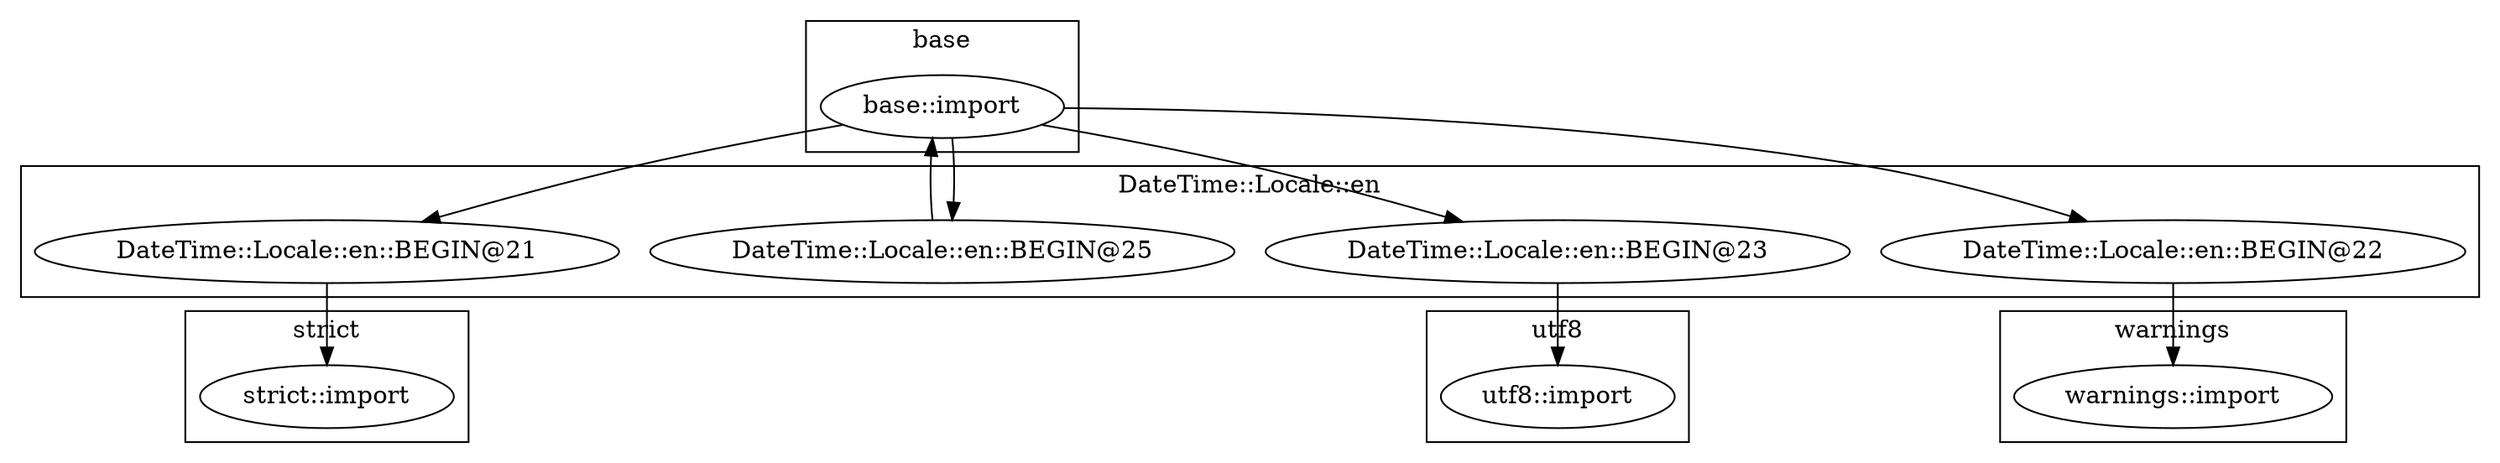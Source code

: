 digraph {
graph [overlap=false]
subgraph cluster_utf8 {
	label="utf8";
	"utf8::import";
}
subgraph cluster_base {
	label="base";
	"base::import";
}
subgraph cluster_warnings {
	label="warnings";
	"warnings::import";
}
subgraph cluster_strict {
	label="strict";
	"strict::import";
}
subgraph cluster_DateTime_Locale_en {
	label="DateTime::Locale::en";
	"DateTime::Locale::en::BEGIN@21";
	"DateTime::Locale::en::BEGIN@23";
	"DateTime::Locale::en::BEGIN@25";
	"DateTime::Locale::en::BEGIN@22";
}
"base::import" -> "DateTime::Locale::en::BEGIN@25";
"DateTime::Locale::en::BEGIN@25" -> "base::import";
"DateTime::Locale::en::BEGIN@22" -> "warnings::import";
"DateTime::Locale::en::BEGIN@23" -> "utf8::import";
"DateTime::Locale::en::BEGIN@21" -> "strict::import";
"base::import" -> "DateTime::Locale::en::BEGIN@23";
"base::import" -> "DateTime::Locale::en::BEGIN@21";
"base::import" -> "DateTime::Locale::en::BEGIN@22";
}
